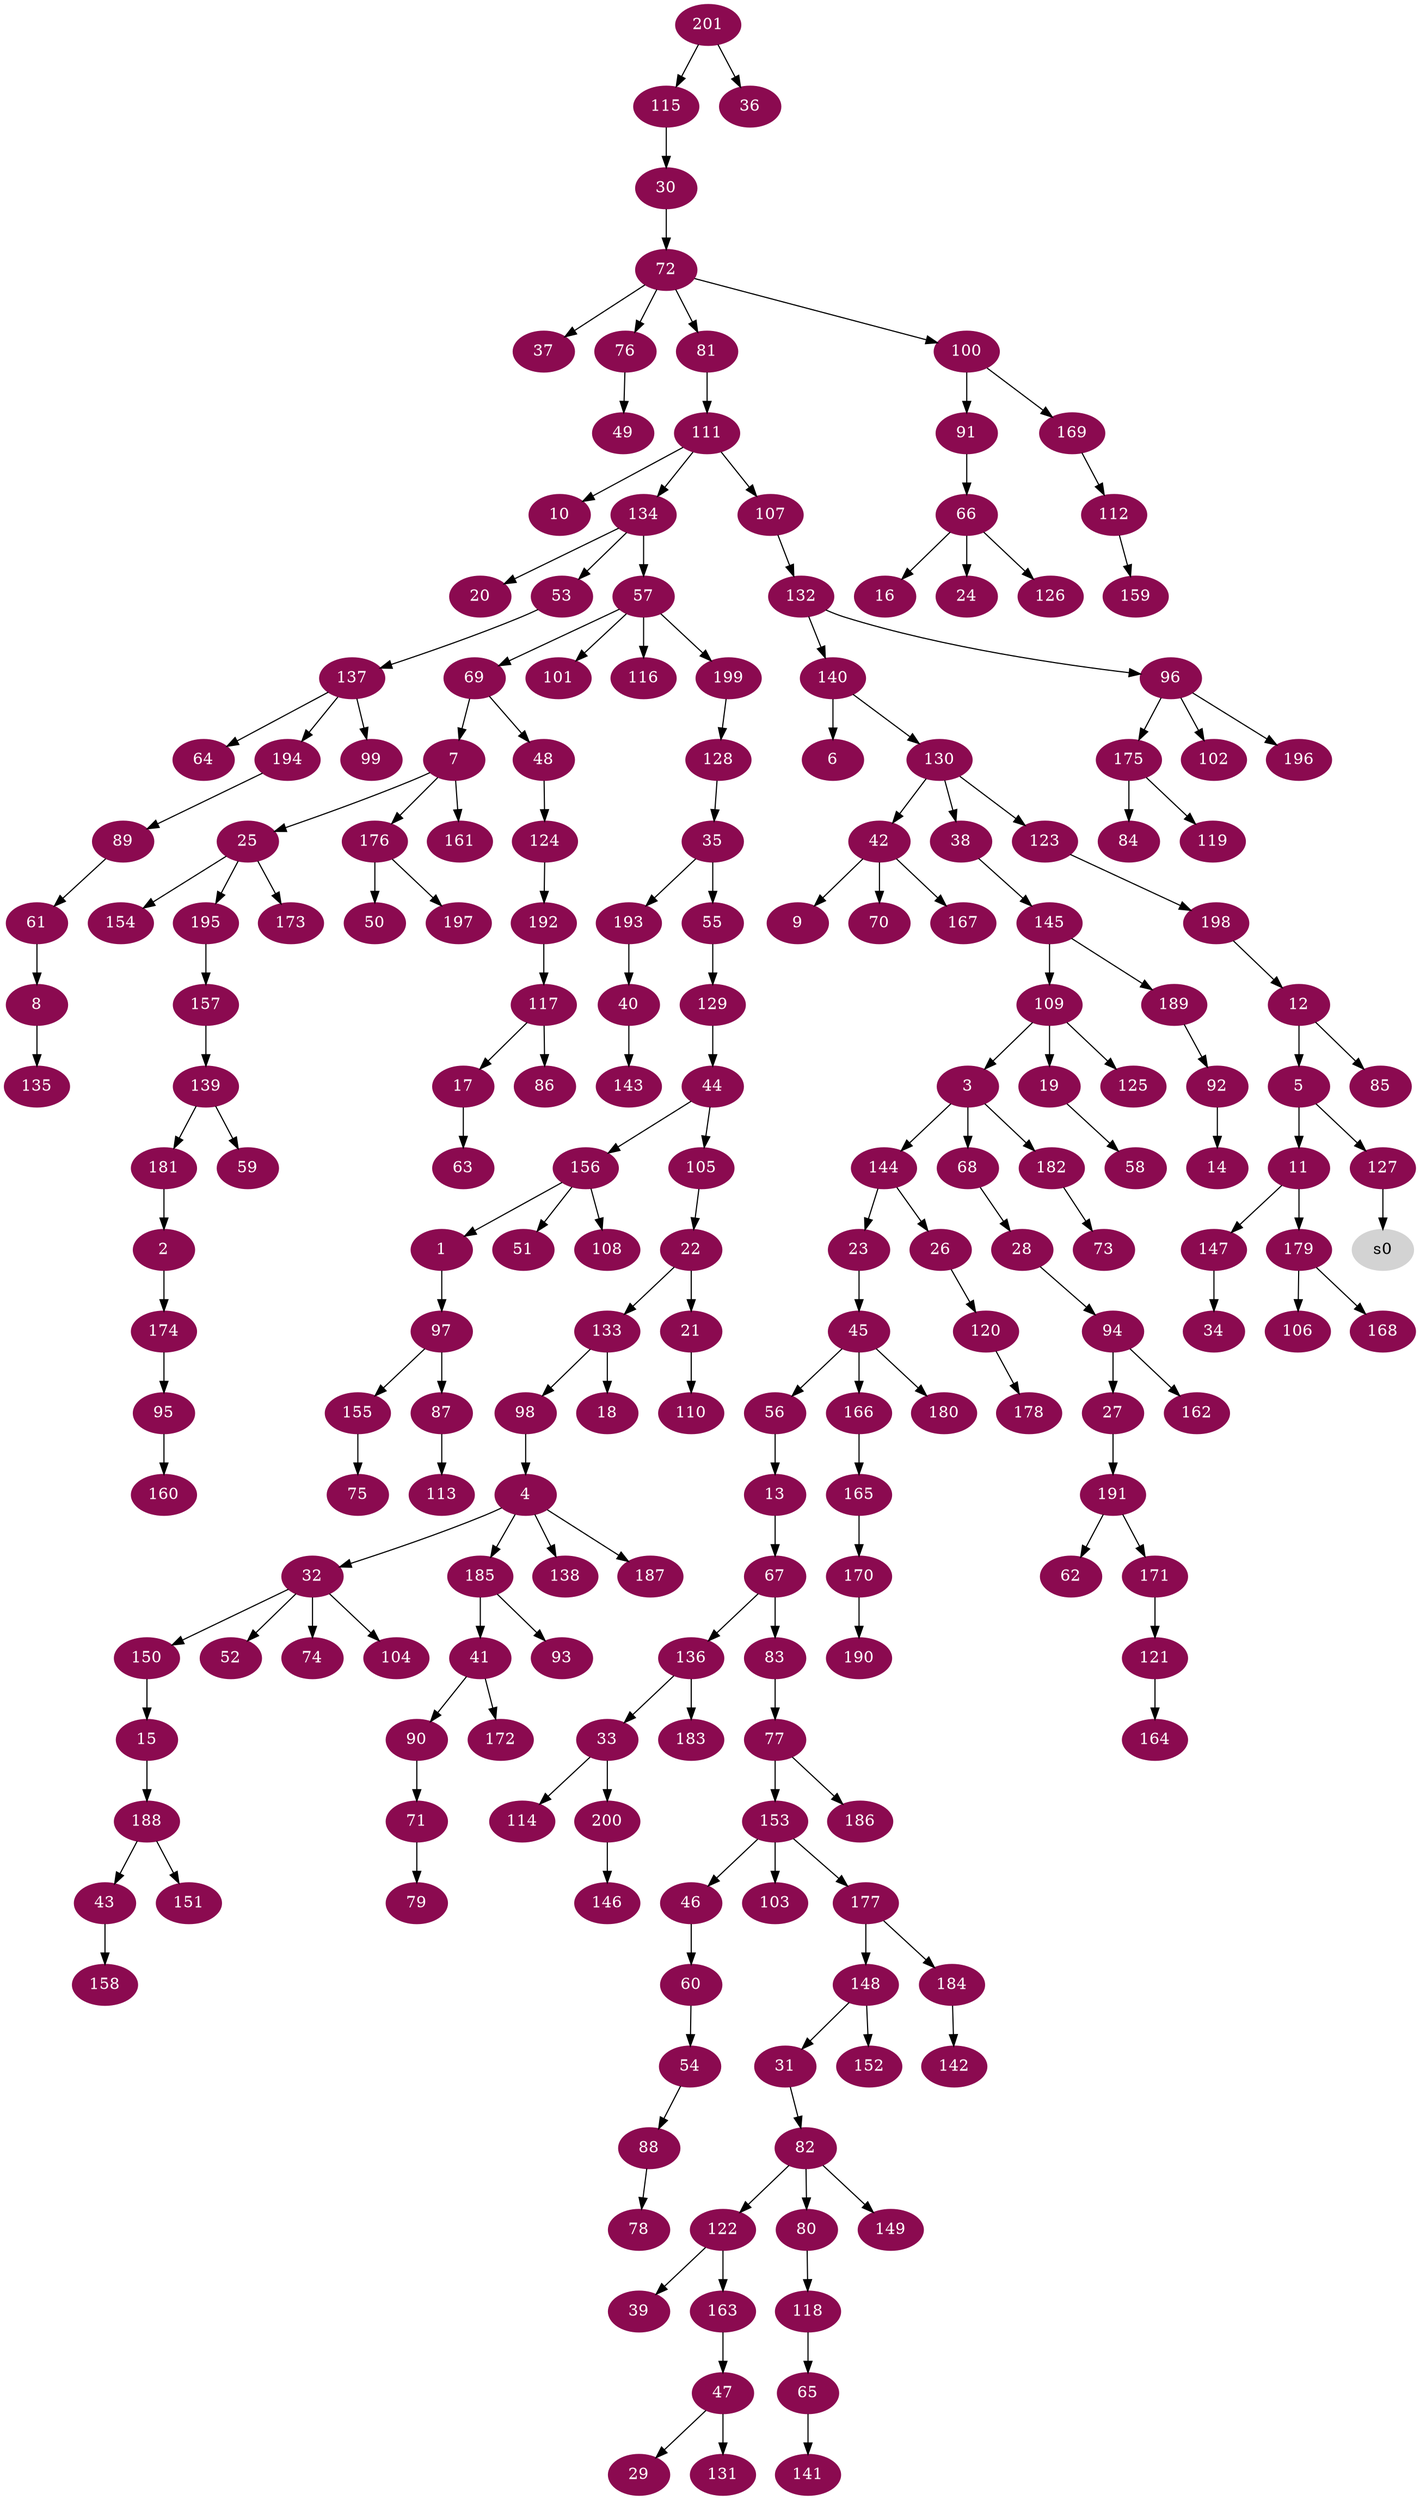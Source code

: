 digraph G {
node [color=deeppink4, style=filled, fontcolor=white];
156 -> 1;
181 -> 2;
109 -> 3;
98 -> 4;
12 -> 5;
140 -> 6;
69 -> 7;
61 -> 8;
42 -> 9;
111 -> 10;
5 -> 11;
198 -> 12;
56 -> 13;
92 -> 14;
150 -> 15;
66 -> 16;
117 -> 17;
133 -> 18;
109 -> 19;
134 -> 20;
22 -> 21;
105 -> 22;
144 -> 23;
66 -> 24;
7 -> 25;
144 -> 26;
94 -> 27;
68 -> 28;
47 -> 29;
115 -> 30;
148 -> 31;
4 -> 32;
136 -> 33;
147 -> 34;
128 -> 35;
201 -> 36;
72 -> 37;
130 -> 38;
122 -> 39;
193 -> 40;
185 -> 41;
130 -> 42;
188 -> 43;
129 -> 44;
23 -> 45;
153 -> 46;
163 -> 47;
69 -> 48;
76 -> 49;
176 -> 50;
156 -> 51;
32 -> 52;
134 -> 53;
60 -> 54;
35 -> 55;
45 -> 56;
134 -> 57;
19 -> 58;
139 -> 59;
46 -> 60;
89 -> 61;
191 -> 62;
17 -> 63;
137 -> 64;
118 -> 65;
91 -> 66;
13 -> 67;
3 -> 68;
57 -> 69;
42 -> 70;
90 -> 71;
30 -> 72;
182 -> 73;
32 -> 74;
155 -> 75;
72 -> 76;
83 -> 77;
88 -> 78;
71 -> 79;
82 -> 80;
72 -> 81;
31 -> 82;
67 -> 83;
175 -> 84;
12 -> 85;
117 -> 86;
97 -> 87;
54 -> 88;
194 -> 89;
41 -> 90;
100 -> 91;
189 -> 92;
185 -> 93;
28 -> 94;
174 -> 95;
132 -> 96;
1 -> 97;
133 -> 98;
137 -> 99;
72 -> 100;
57 -> 101;
96 -> 102;
153 -> 103;
32 -> 104;
44 -> 105;
179 -> 106;
111 -> 107;
156 -> 108;
145 -> 109;
21 -> 110;
81 -> 111;
169 -> 112;
87 -> 113;
33 -> 114;
201 -> 115;
57 -> 116;
192 -> 117;
80 -> 118;
175 -> 119;
26 -> 120;
171 -> 121;
82 -> 122;
130 -> 123;
48 -> 124;
109 -> 125;
66 -> 126;
5 -> 127;
199 -> 128;
55 -> 129;
140 -> 130;
47 -> 131;
107 -> 132;
22 -> 133;
111 -> 134;
8 -> 135;
67 -> 136;
53 -> 137;
4 -> 138;
157 -> 139;
132 -> 140;
65 -> 141;
184 -> 142;
40 -> 143;
3 -> 144;
38 -> 145;
200 -> 146;
11 -> 147;
177 -> 148;
82 -> 149;
32 -> 150;
188 -> 151;
148 -> 152;
77 -> 153;
25 -> 154;
97 -> 155;
44 -> 156;
195 -> 157;
43 -> 158;
112 -> 159;
95 -> 160;
7 -> 161;
94 -> 162;
122 -> 163;
121 -> 164;
166 -> 165;
45 -> 166;
42 -> 167;
179 -> 168;
100 -> 169;
165 -> 170;
191 -> 171;
41 -> 172;
25 -> 173;
2 -> 174;
96 -> 175;
7 -> 176;
153 -> 177;
120 -> 178;
11 -> 179;
45 -> 180;
139 -> 181;
3 -> 182;
136 -> 183;
177 -> 184;
4 -> 185;
77 -> 186;
4 -> 187;
15 -> 188;
145 -> 189;
170 -> 190;
27 -> 191;
124 -> 192;
35 -> 193;
137 -> 194;
25 -> 195;
96 -> 196;
176 -> 197;
123 -> 198;
57 -> 199;
33 -> 200;
node [color=lightgrey, style=filled, fontcolor=black];
127 -> s0;
}
